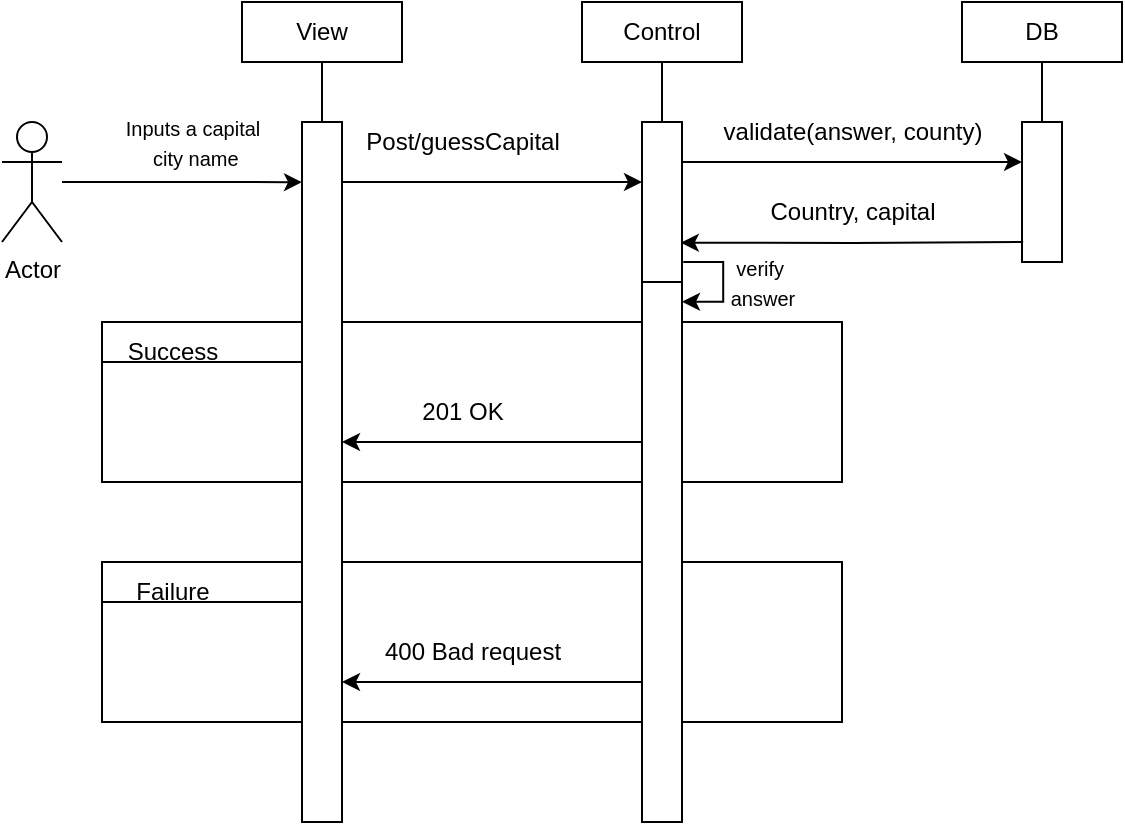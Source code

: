 <mxfile version="24.2.0" type="github">
  <diagram name="Page-1" id="znTmQqUVOChbo05pydBc">
    <mxGraphModel dx="794" dy="506" grid="1" gridSize="10" guides="1" tooltips="1" connect="1" arrows="1" fold="1" page="1" pageScale="1" pageWidth="850" pageHeight="1100" math="0" shadow="0">
      <root>
        <mxCell id="0" />
        <mxCell id="1" parent="0" />
        <mxCell id="vUsv1Ptr0vhTZ9txSlE0-36" value="" style="rounded=0;whiteSpace=wrap;html=1;" parent="1" vertex="1">
          <mxGeometry x="210" y="278" width="150" height="80" as="geometry" />
        </mxCell>
        <mxCell id="vUsv1Ptr0vhTZ9txSlE0-5" value="View" style="rounded=0;whiteSpace=wrap;html=1;" parent="1" vertex="1">
          <mxGeometry x="160" y="118" width="80" height="30" as="geometry" />
        </mxCell>
        <mxCell id="vUsv1Ptr0vhTZ9txSlE0-22" style="edgeStyle=orthogonalEdgeStyle;rounded=0;orthogonalLoop=1;jettySize=auto;html=1;" parent="1" source="vUsv1Ptr0vhTZ9txSlE0-6" target="vUsv1Ptr0vhTZ9txSlE0-11" edge="1">
          <mxGeometry relative="1" as="geometry">
            <Array as="points">
              <mxPoint x="290" y="208" />
              <mxPoint x="290" y="208" />
            </Array>
          </mxGeometry>
        </mxCell>
        <mxCell id="vUsv1Ptr0vhTZ9txSlE0-6" value="" style="rounded=0;whiteSpace=wrap;html=1;" parent="1" vertex="1">
          <mxGeometry x="190" y="178" width="20" height="350" as="geometry" />
        </mxCell>
        <mxCell id="vUsv1Ptr0vhTZ9txSlE0-9" value="" style="endArrow=none;html=1;rounded=0;exitX=0.5;exitY=0;exitDx=0;exitDy=0;entryX=0.5;entryY=1;entryDx=0;entryDy=0;" parent="1" source="vUsv1Ptr0vhTZ9txSlE0-6" target="vUsv1Ptr0vhTZ9txSlE0-5" edge="1">
          <mxGeometry width="50" height="50" relative="1" as="geometry">
            <mxPoint x="175" y="188" as="sourcePoint" />
            <mxPoint x="225" y="138" as="targetPoint" />
          </mxGeometry>
        </mxCell>
        <mxCell id="vUsv1Ptr0vhTZ9txSlE0-10" value="Control" style="rounded=0;whiteSpace=wrap;html=1;" parent="1" vertex="1">
          <mxGeometry x="330" y="118" width="80" height="30" as="geometry" />
        </mxCell>
        <mxCell id="vUsv1Ptr0vhTZ9txSlE0-24" style="edgeStyle=orthogonalEdgeStyle;rounded=0;orthogonalLoop=1;jettySize=auto;html=1;" parent="1" edge="1">
          <mxGeometry relative="1" as="geometry">
            <mxPoint x="550" y="198" as="targetPoint" />
            <mxPoint x="380" y="198.027" as="sourcePoint" />
          </mxGeometry>
        </mxCell>
        <mxCell id="vUsv1Ptr0vhTZ9txSlE0-31" style="edgeStyle=orthogonalEdgeStyle;rounded=0;orthogonalLoop=1;jettySize=auto;html=1;entryX=0.969;entryY=0.571;entryDx=0;entryDy=0;entryPerimeter=0;" parent="1" edge="1">
          <mxGeometry relative="1" as="geometry">
            <mxPoint x="380" y="267.85" as="targetPoint" />
            <mxPoint x="380.62" y="248" as="sourcePoint" />
            <Array as="points">
              <mxPoint x="400.62" y="248" />
              <mxPoint x="400.62" y="268" />
            </Array>
          </mxGeometry>
        </mxCell>
        <mxCell id="vUsv1Ptr0vhTZ9txSlE0-11" value="" style="rounded=0;whiteSpace=wrap;html=1;" parent="1" vertex="1">
          <mxGeometry x="360" y="178" width="20" height="350" as="geometry" />
        </mxCell>
        <mxCell id="vUsv1Ptr0vhTZ9txSlE0-51" style="edgeStyle=orthogonalEdgeStyle;rounded=0;orthogonalLoop=1;jettySize=auto;html=1;" parent="1" source="vUsv1Ptr0vhTZ9txSlE0-11" edge="1">
          <mxGeometry relative="1" as="geometry">
            <mxPoint x="210" y="338" as="targetPoint" />
            <Array as="points">
              <mxPoint x="210" y="338" />
            </Array>
          </mxGeometry>
        </mxCell>
        <mxCell id="vUsv1Ptr0vhTZ9txSlE0-12" value="" style="endArrow=none;html=1;rounded=0;exitX=0.5;exitY=0;exitDx=0;exitDy=0;entryX=0.5;entryY=1;entryDx=0;entryDy=0;" parent="1" source="vUsv1Ptr0vhTZ9txSlE0-11" target="vUsv1Ptr0vhTZ9txSlE0-10" edge="1">
          <mxGeometry width="50" height="50" relative="1" as="geometry">
            <mxPoint x="345" y="188" as="sourcePoint" />
            <mxPoint x="395" y="138" as="targetPoint" />
          </mxGeometry>
        </mxCell>
        <mxCell id="vUsv1Ptr0vhTZ9txSlE0-13" value="DB" style="rounded=0;whiteSpace=wrap;html=1;" parent="1" vertex="1">
          <mxGeometry x="520" y="118" width="80" height="30" as="geometry" />
        </mxCell>
        <mxCell id="vUsv1Ptr0vhTZ9txSlE0-14" value="" style="rounded=0;whiteSpace=wrap;html=1;" parent="1" vertex="1">
          <mxGeometry x="550" y="178" width="20" height="70" as="geometry" />
        </mxCell>
        <mxCell id="vUsv1Ptr0vhTZ9txSlE0-15" value="" style="endArrow=none;html=1;rounded=0;exitX=0.5;exitY=0;exitDx=0;exitDy=0;entryX=0.5;entryY=1;entryDx=0;entryDy=0;" parent="1" source="vUsv1Ptr0vhTZ9txSlE0-14" target="vUsv1Ptr0vhTZ9txSlE0-13" edge="1">
          <mxGeometry width="50" height="50" relative="1" as="geometry">
            <mxPoint x="535" y="188" as="sourcePoint" />
            <mxPoint x="585" y="138" as="targetPoint" />
          </mxGeometry>
        </mxCell>
        <mxCell id="vUsv1Ptr0vhTZ9txSlE0-16" value="Actor" style="shape=umlActor;verticalLabelPosition=bottom;verticalAlign=top;html=1;outlineConnect=0;" parent="1" vertex="1">
          <mxGeometry x="40" y="178" width="30" height="60" as="geometry" />
        </mxCell>
        <mxCell id="vUsv1Ptr0vhTZ9txSlE0-18" style="edgeStyle=orthogonalEdgeStyle;rounded=0;orthogonalLoop=1;jettySize=auto;html=1;entryX=0;entryY=0.086;entryDx=0;entryDy=0;entryPerimeter=0;" parent="1" source="vUsv1Ptr0vhTZ9txSlE0-16" target="vUsv1Ptr0vhTZ9txSlE0-6" edge="1">
          <mxGeometry relative="1" as="geometry" />
        </mxCell>
        <mxCell id="vUsv1Ptr0vhTZ9txSlE0-19" value="&lt;font style=&quot;font-size: 10px;&quot;&gt;Inputs a capital&lt;/font&gt;&lt;div&gt;&lt;font style=&quot;font-size: 10px;&quot;&gt;&amp;nbsp;city name&lt;/font&gt;&lt;/div&gt;" style="text;html=1;align=center;verticalAlign=middle;resizable=0;points=[];autosize=1;strokeColor=none;fillColor=none;" parent="1" vertex="1">
          <mxGeometry x="90" y="168" width="90" height="40" as="geometry" />
        </mxCell>
        <mxCell id="vUsv1Ptr0vhTZ9txSlE0-23" value="Post/guessCapital" style="text;html=1;align=center;verticalAlign=middle;resizable=0;points=[];autosize=1;strokeColor=none;fillColor=none;" parent="1" vertex="1">
          <mxGeometry x="210" y="173" width="120" height="30" as="geometry" />
        </mxCell>
        <mxCell id="vUsv1Ptr0vhTZ9txSlE0-25" value="validate(answer, county)" style="text;html=1;align=center;verticalAlign=middle;resizable=0;points=[];autosize=1;strokeColor=none;fillColor=none;" parent="1" vertex="1">
          <mxGeometry x="390" y="168" width="150" height="30" as="geometry" />
        </mxCell>
        <mxCell id="vUsv1Ptr0vhTZ9txSlE0-26" style="edgeStyle=orthogonalEdgeStyle;rounded=0;orthogonalLoop=1;jettySize=auto;html=1;entryX=0.942;entryY=0.101;entryDx=0;entryDy=0;entryPerimeter=0;" parent="1" edge="1">
          <mxGeometry relative="1" as="geometry">
            <mxPoint x="550.58" y="237.997" as="sourcePoint" />
            <mxPoint x="379.42" y="238.32" as="targetPoint" />
          </mxGeometry>
        </mxCell>
        <mxCell id="vUsv1Ptr0vhTZ9txSlE0-27" value="Country, capital" style="text;html=1;align=center;verticalAlign=middle;resizable=0;points=[];autosize=1;strokeColor=none;fillColor=none;" parent="1" vertex="1">
          <mxGeometry x="410" y="208" width="110" height="30" as="geometry" />
        </mxCell>
        <mxCell id="vUsv1Ptr0vhTZ9txSlE0-29" value="" style="endArrow=none;html=1;rounded=0;" parent="1" edge="1">
          <mxGeometry width="50" height="50" relative="1" as="geometry">
            <mxPoint x="360" y="258" as="sourcePoint" />
            <mxPoint x="380" y="258" as="targetPoint" />
            <Array as="points">
              <mxPoint x="380" y="258" />
            </Array>
          </mxGeometry>
        </mxCell>
        <mxCell id="vUsv1Ptr0vhTZ9txSlE0-32" value="&lt;font style=&quot;font-size: 10px;&quot;&gt;verify&amp;nbsp;&lt;/font&gt;&lt;div&gt;&lt;font style=&quot;font-size: 10px;&quot;&gt;answer&lt;/font&gt;&lt;/div&gt;" style="text;html=1;align=center;verticalAlign=middle;resizable=0;points=[];autosize=1;strokeColor=none;fillColor=none;" parent="1" vertex="1">
          <mxGeometry x="390" y="238" width="60" height="40" as="geometry" />
        </mxCell>
        <mxCell id="vUsv1Ptr0vhTZ9txSlE0-33" value="" style="whiteSpace=wrap;html=1;aspect=fixed;" parent="1" vertex="1">
          <mxGeometry x="380" y="278" width="80" height="80" as="geometry" />
        </mxCell>
        <mxCell id="vUsv1Ptr0vhTZ9txSlE0-34" value="" style="whiteSpace=wrap;html=1;aspect=fixed;" parent="1" vertex="1">
          <mxGeometry x="380" y="398" width="80" height="80" as="geometry" />
        </mxCell>
        <mxCell id="vUsv1Ptr0vhTZ9txSlE0-37" value="" style="rounded=0;whiteSpace=wrap;html=1;" parent="1" vertex="1">
          <mxGeometry x="210" y="398" width="150" height="80" as="geometry" />
        </mxCell>
        <mxCell id="vUsv1Ptr0vhTZ9txSlE0-38" value="" style="rounded=0;whiteSpace=wrap;html=1;" parent="1" vertex="1">
          <mxGeometry x="90" y="278" width="100" height="80" as="geometry" />
        </mxCell>
        <mxCell id="vUsv1Ptr0vhTZ9txSlE0-43" value="" style="endArrow=none;html=1;rounded=0;entryX=1;entryY=0.25;entryDx=0;entryDy=0;" parent="1" target="vUsv1Ptr0vhTZ9txSlE0-38" edge="1">
          <mxGeometry width="50" height="50" relative="1" as="geometry">
            <mxPoint x="90" y="298" as="sourcePoint" />
            <mxPoint x="180" y="298" as="targetPoint" />
          </mxGeometry>
        </mxCell>
        <mxCell id="vUsv1Ptr0vhTZ9txSlE0-44" value="" style="rounded=0;whiteSpace=wrap;html=1;" parent="1" vertex="1">
          <mxGeometry x="90" y="398" width="100" height="80" as="geometry" />
        </mxCell>
        <mxCell id="vUsv1Ptr0vhTZ9txSlE0-45" value="" style="endArrow=none;html=1;rounded=0;entryX=1;entryY=0.25;entryDx=0;entryDy=0;" parent="1" target="vUsv1Ptr0vhTZ9txSlE0-44" edge="1">
          <mxGeometry width="50" height="50" relative="1" as="geometry">
            <mxPoint x="90" y="418" as="sourcePoint" />
            <mxPoint x="180" y="418" as="targetPoint" />
          </mxGeometry>
        </mxCell>
        <mxCell id="vUsv1Ptr0vhTZ9txSlE0-46" value="Success" style="text;html=1;align=center;verticalAlign=middle;resizable=0;points=[];autosize=1;strokeColor=none;fillColor=none;" parent="1" vertex="1">
          <mxGeometry x="90" y="278" width="70" height="30" as="geometry" />
        </mxCell>
        <mxCell id="vUsv1Ptr0vhTZ9txSlE0-47" value="Failure" style="text;html=1;align=center;verticalAlign=middle;resizable=0;points=[];autosize=1;strokeColor=none;fillColor=none;" parent="1" vertex="1">
          <mxGeometry x="95" y="398" width="60" height="30" as="geometry" />
        </mxCell>
        <mxCell id="vUsv1Ptr0vhTZ9txSlE0-52" style="edgeStyle=orthogonalEdgeStyle;rounded=0;orthogonalLoop=1;jettySize=auto;html=1;" parent="1" edge="1">
          <mxGeometry relative="1" as="geometry">
            <mxPoint x="360" y="458" as="sourcePoint" />
            <mxPoint x="210" y="458" as="targetPoint" />
            <Array as="points">
              <mxPoint x="210" y="458" />
            </Array>
          </mxGeometry>
        </mxCell>
        <mxCell id="vUsv1Ptr0vhTZ9txSlE0-53" value="201 OK" style="text;html=1;align=center;verticalAlign=middle;resizable=0;points=[];autosize=1;strokeColor=none;fillColor=none;" parent="1" vertex="1">
          <mxGeometry x="240" y="308" width="60" height="30" as="geometry" />
        </mxCell>
        <mxCell id="vUsv1Ptr0vhTZ9txSlE0-54" value="400 Bad request" style="text;html=1;align=center;verticalAlign=middle;resizable=0;points=[];autosize=1;strokeColor=none;fillColor=none;" parent="1" vertex="1">
          <mxGeometry x="220" y="428" width="110" height="30" as="geometry" />
        </mxCell>
      </root>
    </mxGraphModel>
  </diagram>
</mxfile>
